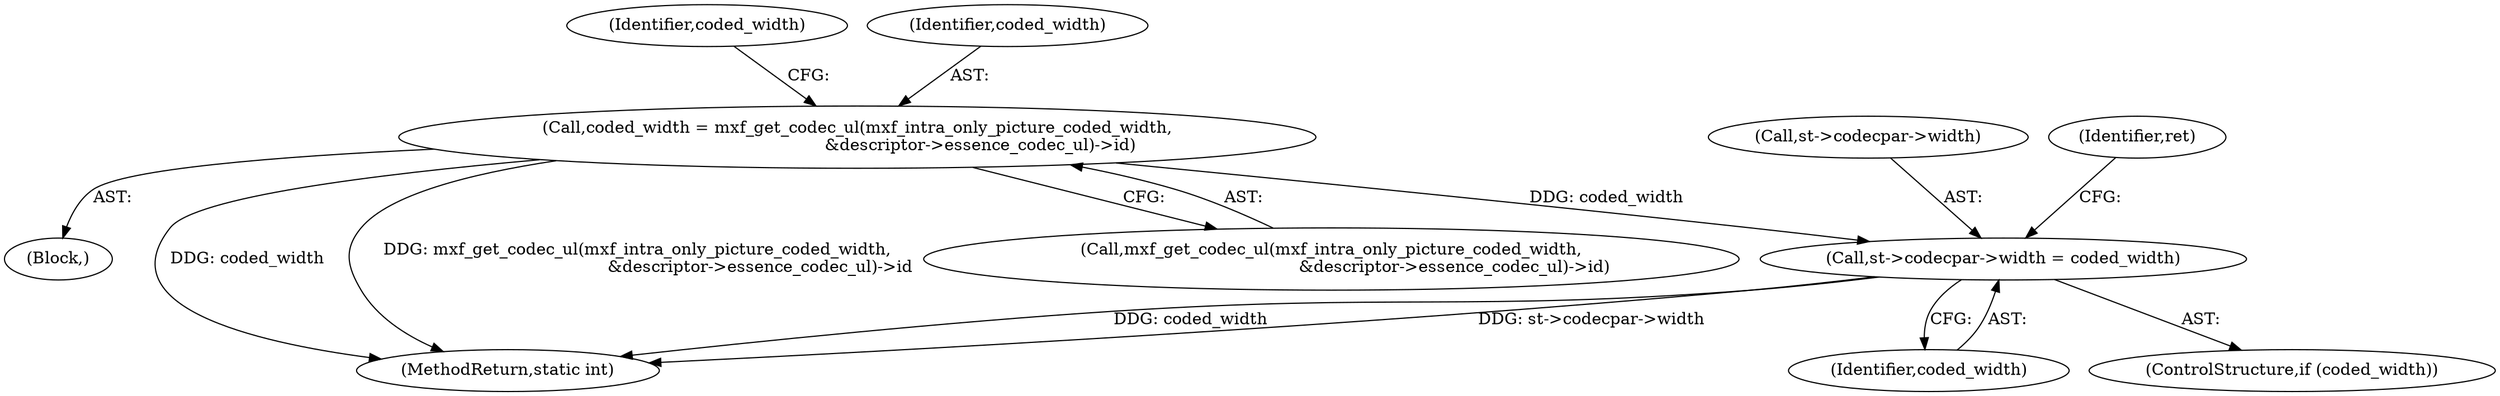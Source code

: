digraph "0_FFmpeg_bab0716c7f4793ec42e05a5aa7e80d82a0dd4e75@pointer" {
"1001948" [label="(Call,st->codecpar->width = coded_width)"];
"1001936" [label="(Call,coded_width = mxf_get_codec_ul(mxf_intra_only_picture_coded_width,\n                                               &descriptor->essence_codec_ul)->id)"];
"1001949" [label="(Call,st->codecpar->width)"];
"1001948" [label="(Call,st->codecpar->width = coded_width)"];
"1001938" [label="(Call,mxf_get_codec_ul(mxf_intra_only_picture_coded_width,\n                                               &descriptor->essence_codec_ul)->id)"];
"1001956" [label="(Identifier,ret)"];
"1001936" [label="(Call,coded_width = mxf_get_codec_ul(mxf_intra_only_picture_coded_width,\n                                               &descriptor->essence_codec_ul)->id)"];
"1001947" [label="(Identifier,coded_width)"];
"1001934" [label="(Block,)"];
"1001937" [label="(Identifier,coded_width)"];
"1001946" [label="(ControlStructure,if (coded_width))"];
"1001991" [label="(MethodReturn,static int)"];
"1001954" [label="(Identifier,coded_width)"];
"1001948" -> "1001946"  [label="AST: "];
"1001948" -> "1001954"  [label="CFG: "];
"1001949" -> "1001948"  [label="AST: "];
"1001954" -> "1001948"  [label="AST: "];
"1001956" -> "1001948"  [label="CFG: "];
"1001948" -> "1001991"  [label="DDG: st->codecpar->width"];
"1001948" -> "1001991"  [label="DDG: coded_width"];
"1001936" -> "1001948"  [label="DDG: coded_width"];
"1001936" -> "1001934"  [label="AST: "];
"1001936" -> "1001938"  [label="CFG: "];
"1001937" -> "1001936"  [label="AST: "];
"1001938" -> "1001936"  [label="AST: "];
"1001947" -> "1001936"  [label="CFG: "];
"1001936" -> "1001991"  [label="DDG: coded_width"];
"1001936" -> "1001991"  [label="DDG: mxf_get_codec_ul(mxf_intra_only_picture_coded_width,\n                                               &descriptor->essence_codec_ul)->id"];
}

